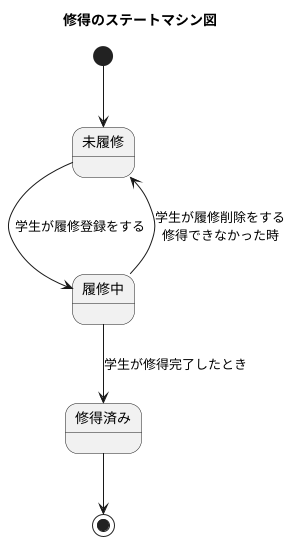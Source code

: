 @startuml 8-1
title 修得のステートマシン図

[*] --> 未履修

未履修 --> 履修中 : 学生が履修登録をする

履修中 --> 未履修 : 学生が履修削除をする\n修得できなかった時

履修中 --> 修得済み : 学生が修得完了したとき

修得済み --> [*]
@enduml